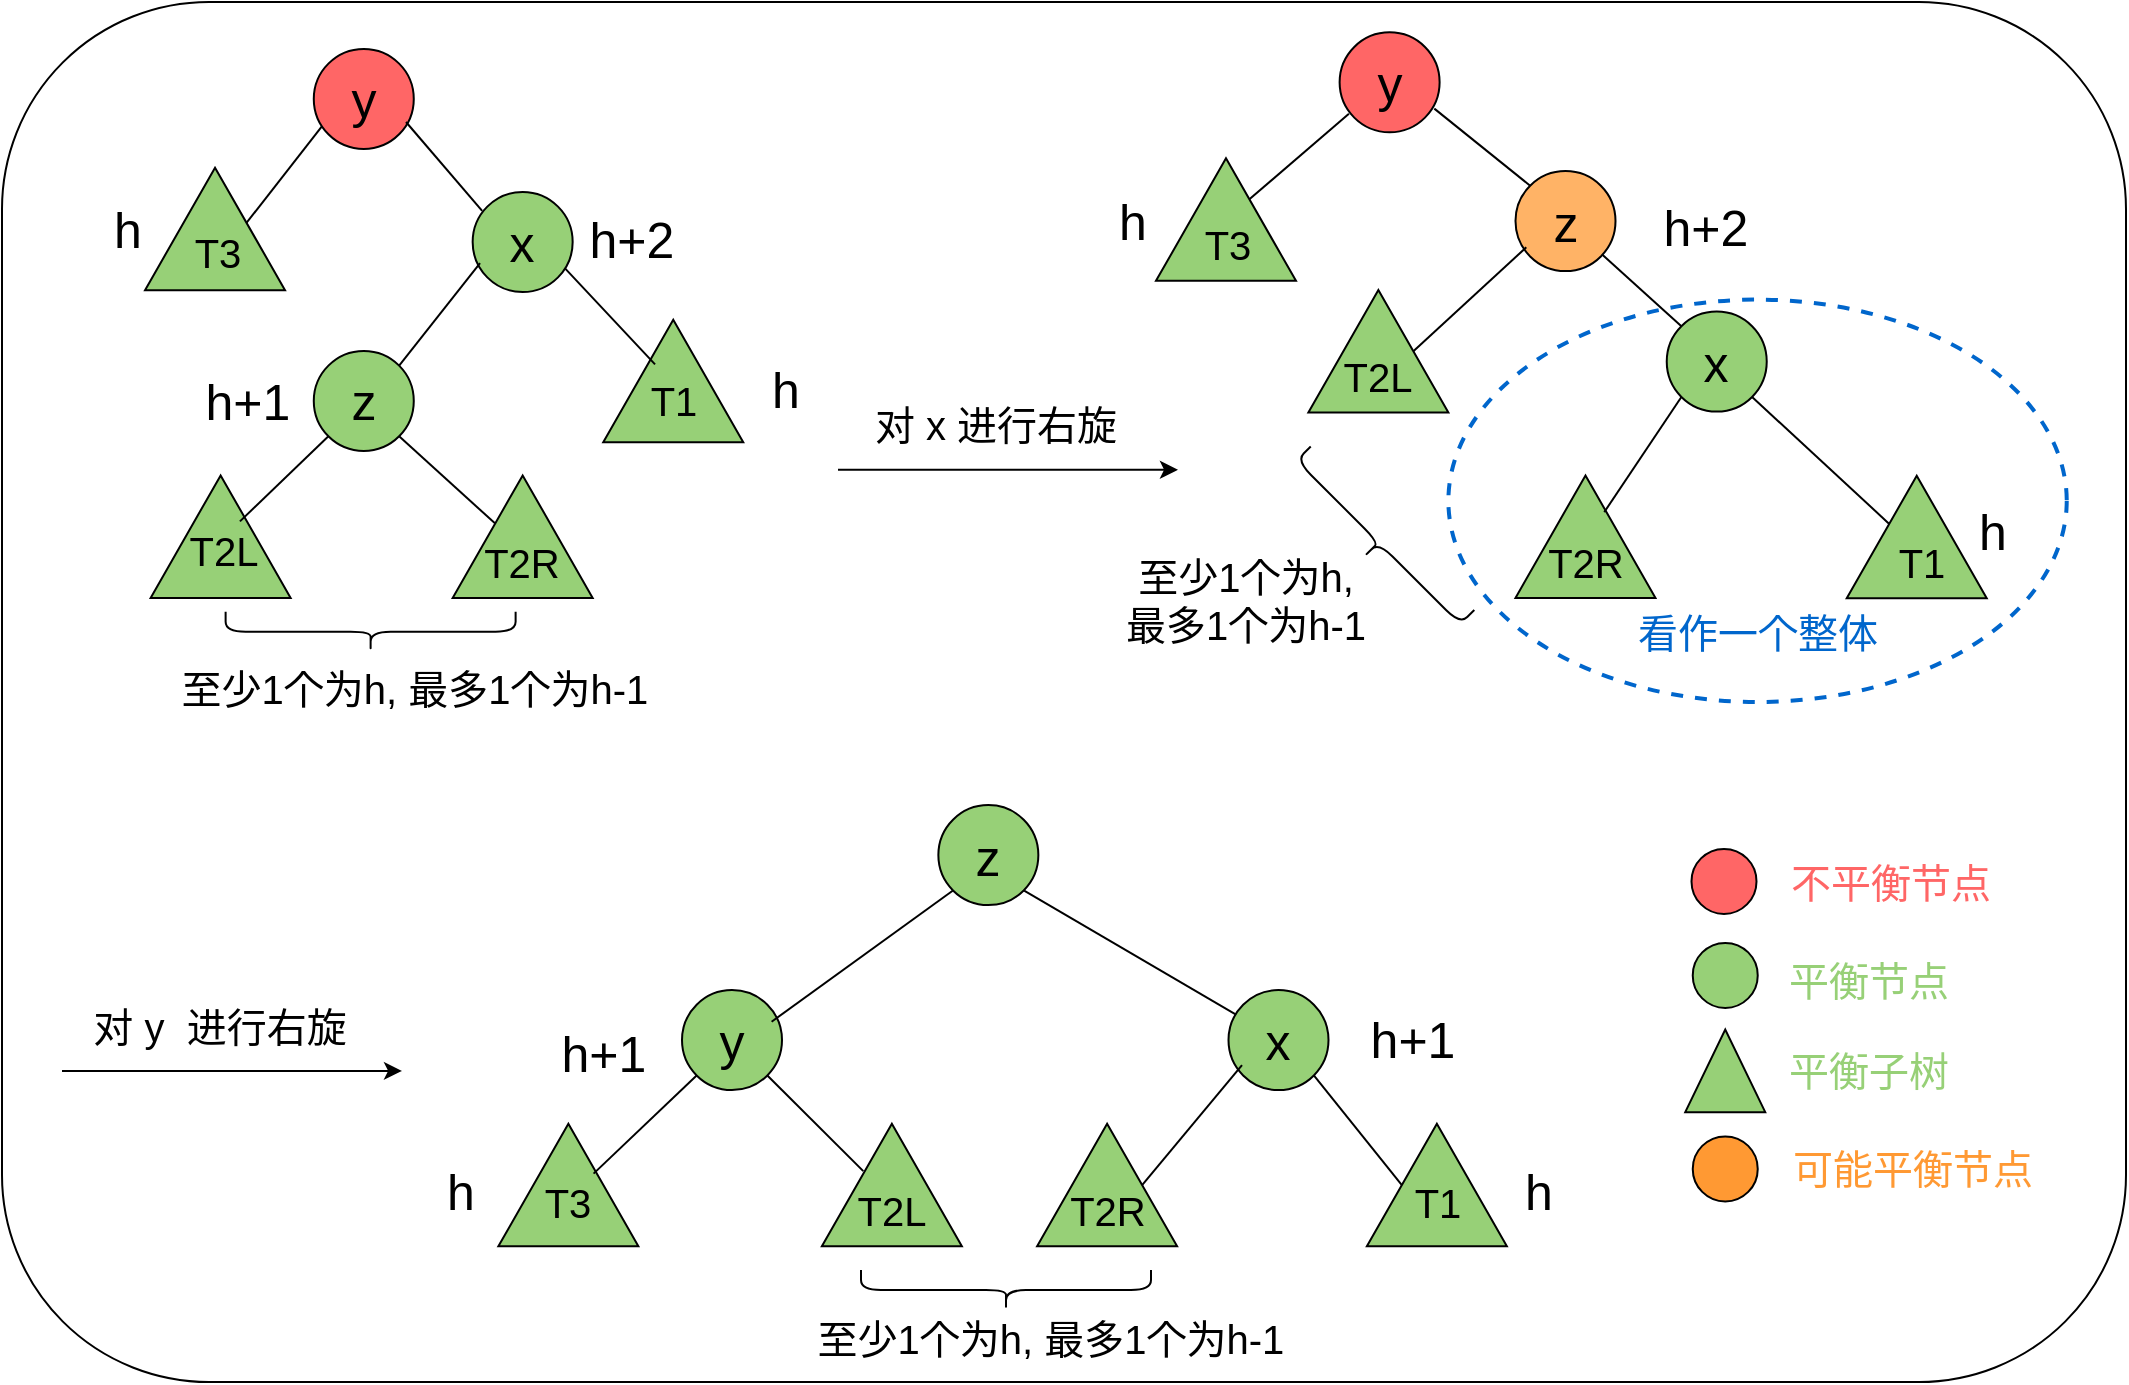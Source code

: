 <mxfile version="14.9.0" type="device"><diagram id="RSkuRJbSZhrCwbYrtyRp" name="Page-1"><mxGraphModel dx="2076" dy="982" grid="1" gridSize="10" guides="1" tooltips="1" connect="1" arrows="1" fold="1" page="1" pageScale="1" pageWidth="827" pageHeight="1169" math="0" shadow="0"><root><mxCell id="0"/><mxCell id="1" parent="0"/><mxCell id="NBW7RhssqW0wNHRfnQo5-1" value="" style="rounded=1;whiteSpace=wrap;html=1;fillColor=#FFFFFF;" vertex="1" parent="1"><mxGeometry x="78" y="130" width="1062" height="690" as="geometry"/></mxCell><mxCell id="NBW7RhssqW0wNHRfnQo5-50" value="" style="ellipse;whiteSpace=wrap;html=1;fillColor=none;dashed=1;strokeColor=#0066CC;strokeWidth=2;" vertex="1" parent="1"><mxGeometry x="801.19" y="278.8" width="309.18" height="201.2" as="geometry"/></mxCell><mxCell id="NBW7RhssqW0wNHRfnQo5-43" value="" style="triangle;whiteSpace=wrap;html=1;rotation=-90;fillColor=#97D077;" vertex="1" parent="1"><mxGeometry x="1004.74" y="362.5" width="61.25" height="70" as="geometry"/></mxCell><mxCell id="NBW7RhssqW0wNHRfnQo5-2" value="" style="triangle;whiteSpace=wrap;html=1;rotation=-90;fillColor=#97D077;" vertex="1" parent="1"><mxGeometry x="764.81" y="686.56" width="61.25" height="70" as="geometry"/></mxCell><mxCell id="NBW7RhssqW0wNHRfnQo5-3" value="" style="triangle;whiteSpace=wrap;html=1;rotation=-90;fillColor=#97D077;" vertex="1" parent="1"><mxGeometry x="839.12" y="362.33" width="61.25" height="70" as="geometry"/></mxCell><mxCell id="NBW7RhssqW0wNHRfnQo5-4" value="&lt;font style=&quot;font-size: 25px&quot;&gt;y&lt;/font&gt;" style="ellipse;whiteSpace=wrap;html=1;aspect=fixed;fillColor=#FF6666;" vertex="1" parent="1"><mxGeometry x="233.89" y="153.47" width="50" height="50" as="geometry"/></mxCell><mxCell id="NBW7RhssqW0wNHRfnQo5-5" value="&lt;font style=&quot;font-size: 25px&quot;&gt;x&lt;/font&gt;" style="ellipse;whiteSpace=wrap;html=1;aspect=fixed;fillColor=#97D077;" vertex="1" parent="1"><mxGeometry x="313.33" y="225.0" width="50" height="50" as="geometry"/></mxCell><mxCell id="NBW7RhssqW0wNHRfnQo5-6" value="" style="endArrow=none;html=1;exitX=0.095;exitY=0.189;exitDx=0;exitDy=0;exitPerimeter=0;" edge="1" parent="1" source="NBW7RhssqW0wNHRfnQo5-5"><mxGeometry width="50" height="50" relative="1" as="geometry"><mxPoint x="123.89" y="236.53" as="sourcePoint"/><mxPoint x="280" y="190" as="targetPoint"/></mxGeometry></mxCell><mxCell id="NBW7RhssqW0wNHRfnQo5-7" value="" style="triangle;whiteSpace=wrap;html=1;rotation=-90;fillColor=#97D077;" vertex="1" parent="1"><mxGeometry x="383.0" y="284.47" width="61.25" height="70" as="geometry"/></mxCell><mxCell id="NBW7RhssqW0wNHRfnQo5-8" value="" style="endArrow=none;html=1;entryX=0.924;entryY=0.764;entryDx=0;entryDy=0;exitX=0.635;exitY=0.37;exitDx=0;exitDy=0;exitPerimeter=0;entryPerimeter=0;" edge="1" parent="1" source="NBW7RhssqW0wNHRfnQo5-7" target="NBW7RhssqW0wNHRfnQo5-5"><mxGeometry width="50" height="50" relative="1" as="geometry"><mxPoint x="406.175" y="323.574" as="sourcePoint"/><mxPoint x="241.212" y="209.208" as="targetPoint"/></mxGeometry></mxCell><mxCell id="NBW7RhssqW0wNHRfnQo5-9" value="" style="endArrow=none;html=1;entryX=0.074;entryY=0.712;entryDx=0;entryDy=0;exitX=1;exitY=0;exitDx=0;exitDy=0;entryPerimeter=0;" edge="1" parent="1" source="NBW7RhssqW0wNHRfnQo5-20" target="NBW7RhssqW0wNHRfnQo5-5"><mxGeometry width="50" height="50" relative="1" as="geometry"><mxPoint x="232.265" y="338.384" as="sourcePoint"/><mxPoint x="161.212" y="289.208" as="targetPoint"/></mxGeometry></mxCell><mxCell id="NBW7RhssqW0wNHRfnQo5-10" value="" style="endArrow=none;html=1;entryX=0.083;entryY=0.772;entryDx=0;entryDy=0;exitX=0.547;exitY=0.723;exitDx=0;exitDy=0;entryPerimeter=0;exitPerimeter=0;" edge="1" parent="1" source="NBW7RhssqW0wNHRfnQo5-11" target="NBW7RhssqW0wNHRfnQo5-4"><mxGeometry width="50" height="50" relative="1" as="geometry"><mxPoint x="313.89" y="253.53" as="sourcePoint"/><mxPoint x="241.212" y="209.208" as="targetPoint"/></mxGeometry></mxCell><mxCell id="NBW7RhssqW0wNHRfnQo5-11" value="" style="triangle;whiteSpace=wrap;html=1;rotation=-90;fillColor=#97D077;" vertex="1" parent="1"><mxGeometry x="153.89" y="208.47" width="61.25" height="70" as="geometry"/></mxCell><mxCell id="NBW7RhssqW0wNHRfnQo5-13" value="&lt;span style=&quot;font-size: 20px&quot;&gt;T3&lt;/span&gt;" style="text;html=1;strokeColor=none;fillColor=none;align=center;verticalAlign=middle;whiteSpace=wrap;rounded=0;" vertex="1" parent="1"><mxGeometry x="141.2" y="232.13" width="90" height="45" as="geometry"/></mxCell><mxCell id="NBW7RhssqW0wNHRfnQo5-14" value="" style="endArrow=classic;html=1;strokeWidth=1;" edge="1" parent="1"><mxGeometry width="50" height="50" relative="1" as="geometry"><mxPoint x="496.0" y="363.88" as="sourcePoint"/><mxPoint x="666.0" y="363.88" as="targetPoint"/></mxGeometry></mxCell><mxCell id="NBW7RhssqW0wNHRfnQo5-15" value="&lt;font style=&quot;font-size: 20px&quot;&gt;对 x 进行右旋&lt;/font&gt;" style="text;html=1;strokeColor=none;fillColor=none;align=center;verticalAlign=middle;whiteSpace=wrap;rounded=0;" vertex="1" parent="1"><mxGeometry x="510.31" y="331" width="130" height="20" as="geometry"/></mxCell><mxCell id="NBW7RhssqW0wNHRfnQo5-17" value="&lt;font style=&quot;font-size: 25px&quot;&gt;h+1&lt;/font&gt;" style="text;html=1;strokeColor=none;fillColor=none;align=center;verticalAlign=middle;whiteSpace=wrap;rounded=0;" vertex="1" parent="1"><mxGeometry x="171.2" y="316.6" width="60" height="25.75" as="geometry"/></mxCell><mxCell id="NBW7RhssqW0wNHRfnQo5-18" value="&lt;font style=&quot;font-size: 20px&quot;&gt;至少1个为h, 最多1个为h-1&lt;/font&gt;" style="text;html=1;strokeColor=none;fillColor=none;align=center;verticalAlign=middle;whiteSpace=wrap;rounded=0;" vertex="1" parent="1"><mxGeometry x="144.58" y="460.0" width="278.75" height="25.75" as="geometry"/></mxCell><mxCell id="NBW7RhssqW0wNHRfnQo5-20" value="&lt;span style=&quot;font-size: 25px&quot;&gt;z&lt;/span&gt;" style="ellipse;whiteSpace=wrap;html=1;aspect=fixed;fillColor=#97D077;" vertex="1" parent="1"><mxGeometry x="233.89" y="304.47" width="50" height="50" as="geometry"/></mxCell><mxCell id="NBW7RhssqW0wNHRfnQo5-21" value="" style="triangle;whiteSpace=wrap;html=1;rotation=-90;fillColor=#97D077;" vertex="1" parent="1"><mxGeometry x="156.69" y="362.33" width="61.25" height="70" as="geometry"/></mxCell><mxCell id="NBW7RhssqW0wNHRfnQo5-22" value="" style="endArrow=none;html=1;entryX=0;entryY=1;entryDx=0;entryDy=0;exitX=0.625;exitY=0.638;exitDx=0;exitDy=0;exitPerimeter=0;" edge="1" parent="1" source="NBW7RhssqW0wNHRfnQo5-21" target="NBW7RhssqW0wNHRfnQo5-20"><mxGeometry width="50" height="50" relative="1" as="geometry"><mxPoint x="102.735" y="350.772" as="sourcePoint"/><mxPoint x="161.212" y="289.208" as="targetPoint"/></mxGeometry></mxCell><mxCell id="NBW7RhssqW0wNHRfnQo5-23" value="" style="triangle;whiteSpace=wrap;html=1;rotation=-90;fillColor=#97D077;" vertex="1" parent="1"><mxGeometry x="307.71" y="362.33" width="61.25" height="70" as="geometry"/></mxCell><mxCell id="NBW7RhssqW0wNHRfnQo5-24" value="" style="endArrow=none;html=1;entryX=1;entryY=1;entryDx=0;entryDy=0;exitX=0.609;exitY=0.302;exitDx=0;exitDy=0;exitPerimeter=0;" edge="1" parent="1" source="NBW7RhssqW0wNHRfnQo5-23" target="NBW7RhssqW0wNHRfnQo5-20"><mxGeometry width="50" height="50" relative="1" as="geometry"><mxPoint x="194.175" y="438.874" as="sourcePoint"/><mxPoint x="246.472" y="374.208" as="targetPoint"/></mxGeometry></mxCell><mxCell id="NBW7RhssqW0wNHRfnQo5-25" value="" style="shape=curlyBracket;whiteSpace=wrap;html=1;rounded=1;flipH=1;fillColor=#97D077;rotation=90;" vertex="1" parent="1"><mxGeometry x="252.31" y="372.33" width="20" height="145" as="geometry"/></mxCell><mxCell id="NBW7RhssqW0wNHRfnQo5-28" value="&lt;font style=&quot;font-size: 25px&quot;&gt;y&lt;/font&gt;" style="ellipse;whiteSpace=wrap;html=1;aspect=fixed;fillColor=#FF6666;" vertex="1" parent="1"><mxGeometry x="746.81" y="145.15" width="50" height="50" as="geometry"/></mxCell><mxCell id="NBW7RhssqW0wNHRfnQo5-29" value="&lt;span style=&quot;font-size: 25px&quot;&gt;z&lt;/span&gt;" style="ellipse;whiteSpace=wrap;html=1;aspect=fixed;fillColor=#FFB366;" vertex="1" parent="1"><mxGeometry x="834.75" y="214.55" width="50" height="50" as="geometry"/></mxCell><mxCell id="NBW7RhssqW0wNHRfnQo5-30" value="" style="endArrow=none;html=1;entryX=0.947;entryY=0.763;entryDx=0;entryDy=0;exitX=0;exitY=0;exitDx=0;exitDy=0;entryPerimeter=0;" edge="1" parent="1" source="NBW7RhssqW0wNHRfnQo5-29" target="NBW7RhssqW0wNHRfnQo5-28"><mxGeometry width="50" height="50" relative="1" as="geometry"><mxPoint x="1190.37" y="256.8" as="sourcePoint"/><mxPoint x="676.12" y="183.8" as="targetPoint"/></mxGeometry></mxCell><mxCell id="NBW7RhssqW0wNHRfnQo5-31" value="" style="triangle;whiteSpace=wrap;html=1;rotation=-90;fillColor=#97D077;" vertex="1" parent="1"><mxGeometry x="735.56" y="269.61" width="61.25" height="70" as="geometry"/></mxCell><mxCell id="NBW7RhssqW0wNHRfnQo5-32" value="" style="endArrow=none;html=1;entryX=0.108;entryY=0.762;entryDx=0;entryDy=0;exitX=0.5;exitY=1;exitDx=0;exitDy=0;entryPerimeter=0;" edge="1" parent="1" source="NBW7RhssqW0wNHRfnQo5-31" target="NBW7RhssqW0wNHRfnQo5-29"><mxGeometry width="50" height="50" relative="1" as="geometry"><mxPoint x="698.798" y="251.122" as="sourcePoint"/><mxPoint x="743.442" y="206.478" as="targetPoint"/></mxGeometry></mxCell><mxCell id="NBW7RhssqW0wNHRfnQo5-33" value="" style="endArrow=none;html=1;exitX=0;exitY=0;exitDx=0;exitDy=0;" edge="1" parent="1" source="NBW7RhssqW0wNHRfnQo5-41" target="NBW7RhssqW0wNHRfnQo5-29"><mxGeometry width="50" height="50" relative="1" as="geometry"><mxPoint x="1272.245" y="351.124" as="sourcePoint"/><mxPoint x="1189.12" y="285.33" as="targetPoint"/></mxGeometry></mxCell><mxCell id="NBW7RhssqW0wNHRfnQo5-34" value="" style="endArrow=none;html=1;exitX=0.664;exitY=0.665;exitDx=0;exitDy=0;exitPerimeter=0;entryX=0.093;entryY=0.815;entryDx=0;entryDy=0;entryPerimeter=0;" edge="1" parent="1" source="NBW7RhssqW0wNHRfnQo5-35" target="NBW7RhssqW0wNHRfnQo5-28"><mxGeometry width="50" height="50" relative="1" as="geometry"><mxPoint x="816.12" y="250.8" as="sourcePoint"/><mxPoint x="749.37" y="183.8" as="targetPoint"/></mxGeometry></mxCell><mxCell id="NBW7RhssqW0wNHRfnQo5-35" value="" style="triangle;whiteSpace=wrap;html=1;rotation=-90;fillColor=#97D077;" vertex="1" parent="1"><mxGeometry x="659.37" y="203.8" width="61.25" height="70" as="geometry"/></mxCell><mxCell id="NBW7RhssqW0wNHRfnQo5-36" value="&lt;font style=&quot;font-size: 20px&quot;&gt;T1&lt;/font&gt;" style="text;html=1;strokeColor=none;fillColor=none;align=center;verticalAlign=middle;whiteSpace=wrap;rounded=0;" vertex="1" parent="1"><mxGeometry x="1016.5" y="397.33" width="42.37" height="25" as="geometry"/></mxCell><mxCell id="NBW7RhssqW0wNHRfnQo5-38" value="&lt;font style=&quot;font-size: 25px&quot;&gt;h&lt;/font&gt;" style="text;html=1;strokeColor=none;fillColor=none;align=center;verticalAlign=middle;whiteSpace=wrap;rounded=0;" vertex="1" parent="1"><mxGeometry x="1054.8" y="381.61" width="36.75" height="25.75" as="geometry"/></mxCell><mxCell id="NBW7RhssqW0wNHRfnQo5-39" value="&lt;font style=&quot;font-size: 25px&quot;&gt;h+2&lt;/font&gt;" style="text;html=1;strokeColor=none;fillColor=none;align=center;verticalAlign=middle;whiteSpace=wrap;rounded=0;" vertex="1" parent="1"><mxGeometry x="900.37" y="228.8" width="60" height="25.75" as="geometry"/></mxCell><mxCell id="NBW7RhssqW0wNHRfnQo5-40" value="&lt;font style=&quot;font-size: 25px&quot;&gt;h&lt;/font&gt;" style="text;html=1;strokeColor=none;fillColor=none;align=center;verticalAlign=middle;whiteSpace=wrap;rounded=0;" vertex="1" parent="1"><mxGeometry x="625.12" y="225.92" width="36.75" height="25.75" as="geometry"/></mxCell><mxCell id="NBW7RhssqW0wNHRfnQo5-41" value="&lt;span style=&quot;font-size: 25px&quot;&gt;x&lt;/span&gt;" style="ellipse;whiteSpace=wrap;html=1;aspect=fixed;fillColor=#97D077;" vertex="1" parent="1"><mxGeometry x="910.37" y="284.8" width="50" height="50" as="geometry"/></mxCell><mxCell id="NBW7RhssqW0wNHRfnQo5-42" value="" style="endArrow=none;html=1;entryX=0;entryY=1;entryDx=0;entryDy=0;exitX=0.7;exitY=0.634;exitDx=0;exitDy=0;exitPerimeter=0;" edge="1" parent="1" source="NBW7RhssqW0wNHRfnQo5-3" target="NBW7RhssqW0wNHRfnQo5-41"><mxGeometry width="50" height="50" relative="1" as="geometry"><mxPoint x="1142.715" y="363.512" as="sourcePoint"/><mxPoint x="1201.192" y="301.948" as="targetPoint"/></mxGeometry></mxCell><mxCell id="NBW7RhssqW0wNHRfnQo5-44" value="" style="endArrow=none;html=1;entryX=1;entryY=1;entryDx=0;entryDy=0;exitX=0.609;exitY=0.302;exitDx=0;exitDy=0;exitPerimeter=0;" edge="1" parent="1" source="NBW7RhssqW0wNHRfnQo5-43" target="NBW7RhssqW0wNHRfnQo5-41"><mxGeometry width="50" height="50" relative="1" as="geometry"><mxPoint x="1234.155" y="451.614" as="sourcePoint"/><mxPoint x="1286.452" y="386.948" as="targetPoint"/></mxGeometry></mxCell><mxCell id="NBW7RhssqW0wNHRfnQo5-45" value="&lt;span style=&quot;font-size: 20px&quot;&gt;T2R&lt;/span&gt;" style="text;html=1;strokeColor=none;fillColor=none;align=center;verticalAlign=middle;whiteSpace=wrap;rounded=0;" vertex="1" parent="1"><mxGeometry x="834.74" y="387.5" width="70" height="45" as="geometry"/></mxCell><mxCell id="NBW7RhssqW0wNHRfnQo5-46" value="&lt;span style=&quot;font-size: 20px&quot;&gt;T2L&lt;/span&gt;" style="text;html=1;strokeColor=none;fillColor=none;align=center;verticalAlign=middle;whiteSpace=wrap;rounded=0;" vertex="1" parent="1"><mxGeometry x="731.19" y="294.61" width="70" height="45" as="geometry"/></mxCell><mxCell id="NBW7RhssqW0wNHRfnQo5-48" value="&lt;font style=&quot;font-size: 20px&quot;&gt;至少1个为h,&lt;br&gt;最多1个为h-1&lt;/font&gt;" style="text;html=1;strokeColor=none;fillColor=none;align=center;verticalAlign=middle;whiteSpace=wrap;rounded=0;" vertex="1" parent="1"><mxGeometry x="620.0" y="416.58" width="160" height="25.75" as="geometry"/></mxCell><mxCell id="NBW7RhssqW0wNHRfnQo5-49" value="" style="shape=curlyBracket;whiteSpace=wrap;html=1;rounded=1;flipH=1;fillColor=#97D077;rotation=135;" vertex="1" parent="1"><mxGeometry x="756.19" y="342.35" width="20" height="115.66" as="geometry"/></mxCell><mxCell id="NBW7RhssqW0wNHRfnQo5-51" value="&lt;font style=&quot;font-size: 20px&quot; color=&quot;#0066cc&quot;&gt;看作一个整体&lt;/font&gt;" style="text;html=1;strokeColor=none;fillColor=none;align=center;verticalAlign=middle;whiteSpace=wrap;rounded=0;dashed=1;" vertex="1" parent="1"><mxGeometry x="882.59" y="434.83" width="146.38" height="20" as="geometry"/></mxCell><mxCell id="NBW7RhssqW0wNHRfnQo5-52" value="" style="endArrow=classic;html=1;strokeWidth=1;" edge="1" parent="1"><mxGeometry width="50" height="50" relative="1" as="geometry"><mxPoint x="108.0" y="664.44" as="sourcePoint"/><mxPoint x="278.0" y="664.44" as="targetPoint"/></mxGeometry></mxCell><mxCell id="NBW7RhssqW0wNHRfnQo5-53" value="&lt;font style=&quot;font-size: 20px&quot;&gt;对 y&amp;nbsp; 进行右旋&lt;/font&gt;" style="text;html=1;strokeColor=none;fillColor=none;align=center;verticalAlign=middle;whiteSpace=wrap;rounded=0;" vertex="1" parent="1"><mxGeometry x="122.31" y="631.56" width="130" height="20" as="geometry"/></mxCell><mxCell id="NBW7RhssqW0wNHRfnQo5-55" value="&lt;span style=&quot;font-size: 25px&quot;&gt;z&lt;/span&gt;" style="ellipse;whiteSpace=wrap;html=1;aspect=fixed;fillColor=#97D077;" vertex="1" parent="1"><mxGeometry x="546.18" y="531.56" width="50" height="50" as="geometry"/></mxCell><mxCell id="NBW7RhssqW0wNHRfnQo5-56" value="&lt;span style=&quot;font-size: 25px&quot;&gt;y&lt;/span&gt;" style="ellipse;whiteSpace=wrap;html=1;aspect=fixed;fillColor=#97D077;" vertex="1" parent="1"><mxGeometry x="418" y="624.06" width="50" height="50" as="geometry"/></mxCell><mxCell id="NBW7RhssqW0wNHRfnQo5-57" value="" style="endArrow=none;html=1;entryX=0;entryY=1;entryDx=0;entryDy=0;exitX=0.896;exitY=0.316;exitDx=0;exitDy=0;exitPerimeter=0;" edge="1" parent="1" source="NBW7RhssqW0wNHRfnQo5-56" target="NBW7RhssqW0wNHRfnQo5-55"><mxGeometry width="50" height="50" relative="1" as="geometry"><mxPoint x="446.18" y="611.56" as="sourcePoint"/><mxPoint x="496.18" y="561.56" as="targetPoint"/></mxGeometry></mxCell><mxCell id="NBW7RhssqW0wNHRfnQo5-58" value="" style="triangle;whiteSpace=wrap;html=1;rotation=-90;fillColor=#97D077;" vertex="1" parent="1"><mxGeometry x="330.56" y="686.56" width="61.25" height="70" as="geometry"/></mxCell><mxCell id="NBW7RhssqW0wNHRfnQo5-59" value="" style="endArrow=none;html=1;entryX=0;entryY=1;entryDx=0;entryDy=0;exitX=0.594;exitY=0.68;exitDx=0;exitDy=0;exitPerimeter=0;" edge="1" parent="1" source="NBW7RhssqW0wNHRfnQo5-58" target="NBW7RhssqW0wNHRfnQo5-56"><mxGeometry width="50" height="50" relative="1" as="geometry"><mxPoint x="518.858" y="628.882" as="sourcePoint"/><mxPoint x="563.502" y="584.238" as="targetPoint"/></mxGeometry></mxCell><mxCell id="NBW7RhssqW0wNHRfnQo5-60" value="" style="endArrow=none;html=1;entryX=1;entryY=1;entryDx=0;entryDy=0;exitX=0.135;exitY=0.28;exitDx=0;exitDy=0;exitPerimeter=0;" edge="1" parent="1" source="NBW7RhssqW0wNHRfnQo5-65" target="NBW7RhssqW0wNHRfnQo5-55"><mxGeometry width="50" height="50" relative="1" as="geometry"><mxPoint x="651.305" y="626.56" as="sourcePoint"/><mxPoint x="563.502" y="584.238" as="targetPoint"/></mxGeometry></mxCell><mxCell id="NBW7RhssqW0wNHRfnQo5-61" value="&lt;font style=&quot;font-size: 20px&quot;&gt;T1&lt;/font&gt;" style="text;html=1;strokeColor=none;fillColor=none;align=center;verticalAlign=middle;whiteSpace=wrap;rounded=0;" vertex="1" parent="1"><mxGeometry x="775.25" y="717.56" width="42.37" height="25" as="geometry"/></mxCell><mxCell id="NBW7RhssqW0wNHRfnQo5-62" value="&lt;span style=&quot;font-size: 20px&quot;&gt;T3&lt;/span&gt;" style="text;html=1;strokeColor=none;fillColor=none;align=center;verticalAlign=middle;whiteSpace=wrap;rounded=0;" vertex="1" parent="1"><mxGeometry x="316.18" y="707.56" width="90" height="45" as="geometry"/></mxCell><mxCell id="NBW7RhssqW0wNHRfnQo5-63" value="&lt;font style=&quot;font-size: 25px&quot;&gt;h+1&lt;/font&gt;" style="text;html=1;strokeColor=none;fillColor=none;align=center;verticalAlign=middle;whiteSpace=wrap;rounded=0;" vertex="1" parent="1"><mxGeometry x="349.44" y="642.31" width="60" height="25.75" as="geometry"/></mxCell><mxCell id="NBW7RhssqW0wNHRfnQo5-64" value="&lt;font style=&quot;font-size: 25px&quot;&gt;h+1&lt;/font&gt;" style="text;html=1;strokeColor=none;fillColor=none;align=center;verticalAlign=middle;whiteSpace=wrap;rounded=0;" vertex="1" parent="1"><mxGeometry x="764.81" y="635.06" width="36.75" height="25.75" as="geometry"/></mxCell><mxCell id="NBW7RhssqW0wNHRfnQo5-65" value="&lt;span style=&quot;font-size: 25px&quot;&gt;x&lt;/span&gt;" style="ellipse;whiteSpace=wrap;html=1;aspect=fixed;fillColor=#97D077;" vertex="1" parent="1"><mxGeometry x="691.25" y="624.06" width="50" height="50" as="geometry"/></mxCell><mxCell id="NBW7RhssqW0wNHRfnQo5-66" value="" style="triangle;whiteSpace=wrap;html=1;rotation=-90;fillColor=#97D077;" vertex="1" parent="1"><mxGeometry x="492.31" y="686.56" width="61.25" height="70" as="geometry"/></mxCell><mxCell id="NBW7RhssqW0wNHRfnQo5-67" value="" style="triangle;whiteSpace=wrap;html=1;rotation=-90;fillColor=#97D077;" vertex="1" parent="1"><mxGeometry x="599.93" y="686.56" width="61.25" height="70" as="geometry"/></mxCell><mxCell id="NBW7RhssqW0wNHRfnQo5-68" value="&lt;font style=&quot;font-size: 25px&quot;&gt;h&lt;/font&gt;" style="text;html=1;strokeColor=none;fillColor=none;align=center;verticalAlign=middle;whiteSpace=wrap;rounded=0;" vertex="1" parent="1"><mxGeometry x="289" y="711.56" width="36.75" height="25.75" as="geometry"/></mxCell><mxCell id="NBW7RhssqW0wNHRfnQo5-69" value="" style="endArrow=none;html=1;entryX=1;entryY=1;entryDx=0;entryDy=0;exitX=0.614;exitY=0.296;exitDx=0;exitDy=0;exitPerimeter=0;" edge="1" parent="1" source="NBW7RhssqW0wNHRfnQo5-66" target="NBW7RhssqW0wNHRfnQo5-56"><mxGeometry width="50" height="50" relative="1" as="geometry"><mxPoint x="505" y="711.56" as="sourcePoint"/><mxPoint x="435.322" y="676.738" as="targetPoint"/></mxGeometry></mxCell><mxCell id="NBW7RhssqW0wNHRfnQo5-70" value="" style="endArrow=none;html=1;entryX=0.5;entryY=1;entryDx=0;entryDy=0;" edge="1" parent="1" target="NBW7RhssqW0wNHRfnQo5-67"><mxGeometry width="50" height="50" relative="1" as="geometry"><mxPoint x="698" y="661.56" as="sourcePoint"/><mxPoint x="598.858" y="584.238" as="targetPoint"/></mxGeometry></mxCell><mxCell id="NBW7RhssqW0wNHRfnQo5-71" value="" style="endArrow=none;html=1;entryX=1;entryY=1;entryDx=0;entryDy=0;exitX=0.5;exitY=0;exitDx=0;exitDy=0;" edge="1" parent="1" source="NBW7RhssqW0wNHRfnQo5-2" target="NBW7RhssqW0wNHRfnQo5-65"><mxGeometry width="50" height="50" relative="1" as="geometry"><mxPoint x="708" y="671.56" as="sourcePoint"/><mxPoint x="658.055" y="731.56" as="targetPoint"/></mxGeometry></mxCell><mxCell id="NBW7RhssqW0wNHRfnQo5-72" value="&lt;font style=&quot;font-size: 20px&quot;&gt;至少1个为h, 最多1个为h-1&lt;/font&gt;" style="text;html=1;strokeColor=none;fillColor=none;align=center;verticalAlign=middle;whiteSpace=wrap;rounded=0;" vertex="1" parent="1"><mxGeometry x="462.5" y="785.06" width="278.75" height="25.75" as="geometry"/></mxCell><mxCell id="NBW7RhssqW0wNHRfnQo5-73" value="" style="shape=curlyBracket;whiteSpace=wrap;html=1;rounded=1;flipH=1;fillColor=#97D077;rotation=90;" vertex="1" parent="1"><mxGeometry x="570" y="701.56" width="20" height="145" as="geometry"/></mxCell><mxCell id="NBW7RhssqW0wNHRfnQo5-74" value="&lt;font style=&quot;font-size: 25px&quot;&gt;h&lt;/font&gt;" style="text;html=1;strokeColor=none;fillColor=none;align=center;verticalAlign=middle;whiteSpace=wrap;rounded=0;" vertex="1" parent="1"><mxGeometry x="828" y="711.56" width="36.75" height="25.75" as="geometry"/></mxCell><mxCell id="NBW7RhssqW0wNHRfnQo5-75" value="&lt;span style=&quot;font-size: 20px&quot;&gt;T2L&lt;/span&gt;" style="text;html=1;strokeColor=none;fillColor=none;align=center;verticalAlign=middle;whiteSpace=wrap;rounded=0;" vertex="1" parent="1"><mxGeometry x="487.94" y="711.56" width="70" height="45" as="geometry"/></mxCell><mxCell id="NBW7RhssqW0wNHRfnQo5-76" value="&lt;span style=&quot;font-size: 20px&quot;&gt;T2R&lt;/span&gt;" style="text;html=1;strokeColor=none;fillColor=none;align=center;verticalAlign=middle;whiteSpace=wrap;rounded=0;" vertex="1" parent="1"><mxGeometry x="596.18" y="711.56" width="70" height="45" as="geometry"/></mxCell><mxCell id="NBW7RhssqW0wNHRfnQo5-77" value="" style="triangle;whiteSpace=wrap;html=1;rotation=-90;fillColor=#97D077;" vertex="1" parent="1"><mxGeometry x="919" y="644.44" width="41.25" height="40" as="geometry"/></mxCell><mxCell id="NBW7RhssqW0wNHRfnQo5-78" value="" style="ellipse;whiteSpace=wrap;html=1;aspect=fixed;fillColor=#FF6666;" vertex="1" parent="1"><mxGeometry x="922.75" y="553.44" width="32.5" height="32.5" as="geometry"/></mxCell><mxCell id="NBW7RhssqW0wNHRfnQo5-79" value="" style="ellipse;whiteSpace=wrap;html=1;aspect=fixed;fillColor=#97D077;" vertex="1" parent="1"><mxGeometry x="923.37" y="600.44" width="32.5" height="32.5" as="geometry"/></mxCell><mxCell id="NBW7RhssqW0wNHRfnQo5-80" value="&lt;font color=&quot;#ff6666&quot; style=&quot;font-size: 20px&quot;&gt;不平衡节点&lt;/font&gt;" style="text;html=1;strokeColor=none;fillColor=none;align=center;verticalAlign=middle;whiteSpace=wrap;rounded=0;" vertex="1" parent="1"><mxGeometry x="964" y="559.69" width="116.74" height="20" as="geometry"/></mxCell><mxCell id="NBW7RhssqW0wNHRfnQo5-81" value="&lt;font color=&quot;#97d077&quot; style=&quot;font-size: 20px&quot;&gt;平衡子树&lt;/font&gt;" style="text;html=1;strokeColor=none;fillColor=none;align=center;verticalAlign=middle;whiteSpace=wrap;rounded=0;" vertex="1" parent="1"><mxGeometry x="968.06" y="654.44" width="86.74" height="20" as="geometry"/></mxCell><mxCell id="NBW7RhssqW0wNHRfnQo5-82" value="&lt;font color=&quot;#97d077&quot; style=&quot;font-size: 20px&quot;&gt;平衡节点&lt;/font&gt;" style="text;html=1;strokeColor=none;fillColor=none;align=center;verticalAlign=middle;whiteSpace=wrap;rounded=0;" vertex="1" parent="1"><mxGeometry x="964" y="608.69" width="94.87" height="20" as="geometry"/></mxCell><mxCell id="NBW7RhssqW0wNHRfnQo5-83" value="" style="ellipse;whiteSpace=wrap;html=1;aspect=fixed;fillColor=#FF9933;" vertex="1" parent="1"><mxGeometry x="923.37" y="697.19" width="32.5" height="32.5" as="geometry"/></mxCell><mxCell id="NBW7RhssqW0wNHRfnQo5-84" value="&lt;font style=&quot;font-size: 20px&quot; color=&quot;#ff9933&quot;&gt;可能平衡节点&lt;/font&gt;" style="text;html=1;strokeColor=none;fillColor=none;align=center;verticalAlign=middle;whiteSpace=wrap;rounded=0;" vertex="1" parent="1"><mxGeometry x="968.06" y="703.44" width="130.94" height="20" as="geometry"/></mxCell><mxCell id="NBW7RhssqW0wNHRfnQo5-88" value="&lt;font style=&quot;font-size: 25px&quot;&gt;h&lt;/font&gt;" style="text;html=1;strokeColor=none;fillColor=none;align=center;verticalAlign=middle;whiteSpace=wrap;rounded=0;" vertex="1" parent="1"><mxGeometry x="111.2" y="230.0" width="60" height="25.75" as="geometry"/></mxCell><mxCell id="NBW7RhssqW0wNHRfnQo5-91" value="&lt;span style=&quot;font-size: 20px&quot;&gt;T2L&lt;/span&gt;" style="text;html=1;strokeColor=none;fillColor=none;align=center;verticalAlign=middle;whiteSpace=wrap;rounded=0;" vertex="1" parent="1"><mxGeometry x="143.89" y="381.61" width="90" height="45" as="geometry"/></mxCell><mxCell id="NBW7RhssqW0wNHRfnQo5-93" value="&lt;span style=&quot;font-size: 20px&quot;&gt;T2R&lt;/span&gt;" style="text;html=1;strokeColor=none;fillColor=none;align=center;verticalAlign=middle;whiteSpace=wrap;rounded=0;" vertex="1" parent="1"><mxGeometry x="293.33" y="387.5" width="90" height="45" as="geometry"/></mxCell><mxCell id="NBW7RhssqW0wNHRfnQo5-94" value="&lt;span style=&quot;font-size: 20px&quot;&gt;T1&lt;/span&gt;" style="text;html=1;strokeColor=none;fillColor=none;align=center;verticalAlign=middle;whiteSpace=wrap;rounded=0;" vertex="1" parent="1"><mxGeometry x="369" y="306.98" width="90" height="45" as="geometry"/></mxCell><mxCell id="NBW7RhssqW0wNHRfnQo5-95" value="&lt;font style=&quot;font-size: 25px&quot;&gt;h+2&lt;/font&gt;" style="text;html=1;strokeColor=none;fillColor=none;align=center;verticalAlign=middle;whiteSpace=wrap;rounded=0;" vertex="1" parent="1"><mxGeometry x="363.33" y="235.0" width="60" height="25.75" as="geometry"/></mxCell><mxCell id="NBW7RhssqW0wNHRfnQo5-96" value="&lt;font style=&quot;font-size: 25px&quot;&gt;h&lt;/font&gt;" style="text;html=1;strokeColor=none;fillColor=none;align=center;verticalAlign=middle;whiteSpace=wrap;rounded=0;" vertex="1" parent="1"><mxGeometry x="440.0" y="310.06" width="60" height="25.75" as="geometry"/></mxCell><mxCell id="NBW7RhssqW0wNHRfnQo5-101" value="&lt;font style=&quot;font-size: 20px&quot;&gt;T3&lt;/font&gt;" style="text;html=1;strokeColor=none;fillColor=none;align=center;verticalAlign=middle;whiteSpace=wrap;rounded=0;" vertex="1" parent="1"><mxGeometry x="670.37" y="238.8" width="42.37" height="25" as="geometry"/></mxCell></root></mxGraphModel></diagram></mxfile>